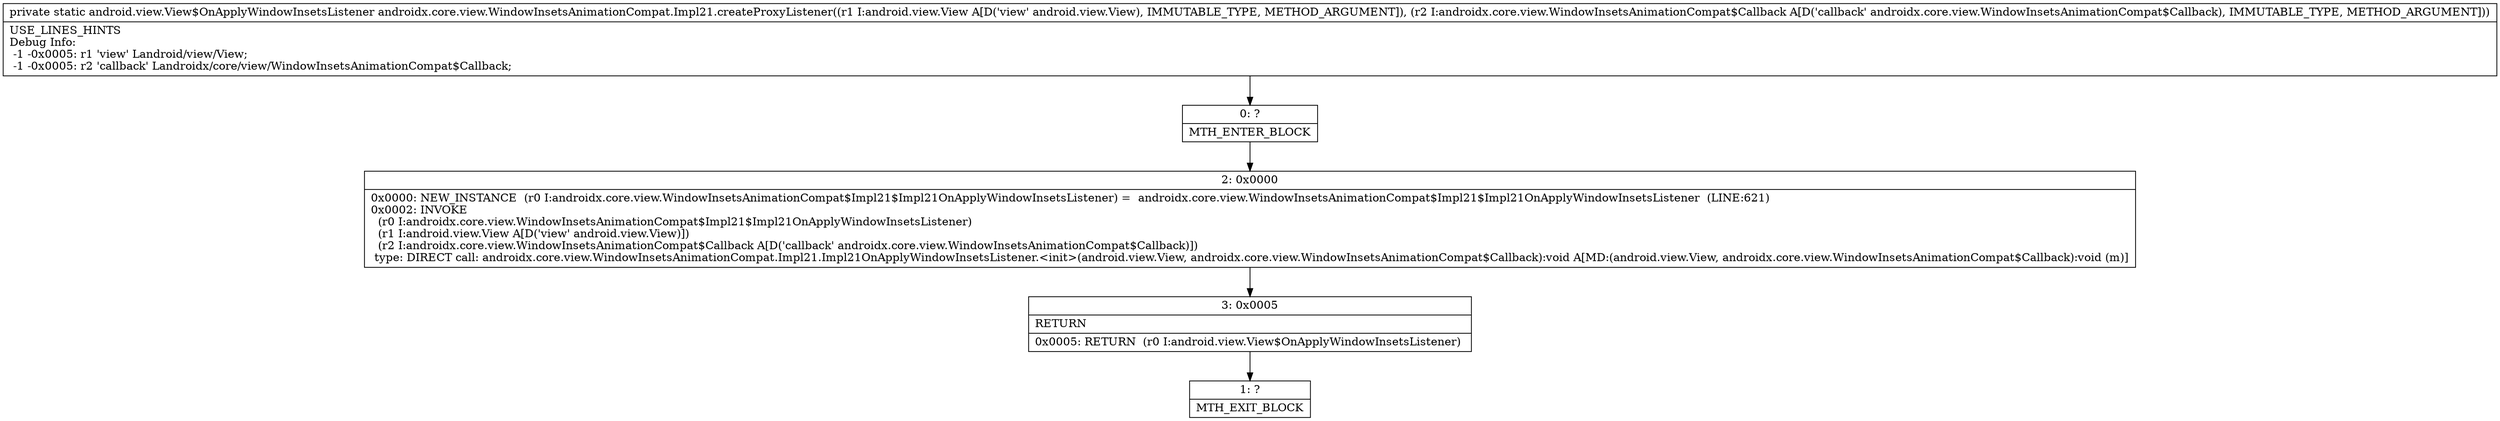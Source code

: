 digraph "CFG forandroidx.core.view.WindowInsetsAnimationCompat.Impl21.createProxyListener(Landroid\/view\/View;Landroidx\/core\/view\/WindowInsetsAnimationCompat$Callback;)Landroid\/view\/View$OnApplyWindowInsetsListener;" {
Node_0 [shape=record,label="{0\:\ ?|MTH_ENTER_BLOCK\l}"];
Node_2 [shape=record,label="{2\:\ 0x0000|0x0000: NEW_INSTANCE  (r0 I:androidx.core.view.WindowInsetsAnimationCompat$Impl21$Impl21OnApplyWindowInsetsListener) =  androidx.core.view.WindowInsetsAnimationCompat$Impl21$Impl21OnApplyWindowInsetsListener  (LINE:621)\l0x0002: INVOKE  \l  (r0 I:androidx.core.view.WindowInsetsAnimationCompat$Impl21$Impl21OnApplyWindowInsetsListener)\l  (r1 I:android.view.View A[D('view' android.view.View)])\l  (r2 I:androidx.core.view.WindowInsetsAnimationCompat$Callback A[D('callback' androidx.core.view.WindowInsetsAnimationCompat$Callback)])\l type: DIRECT call: androidx.core.view.WindowInsetsAnimationCompat.Impl21.Impl21OnApplyWindowInsetsListener.\<init\>(android.view.View, androidx.core.view.WindowInsetsAnimationCompat$Callback):void A[MD:(android.view.View, androidx.core.view.WindowInsetsAnimationCompat$Callback):void (m)]\l}"];
Node_3 [shape=record,label="{3\:\ 0x0005|RETURN\l|0x0005: RETURN  (r0 I:android.view.View$OnApplyWindowInsetsListener) \l}"];
Node_1 [shape=record,label="{1\:\ ?|MTH_EXIT_BLOCK\l}"];
MethodNode[shape=record,label="{private static android.view.View$OnApplyWindowInsetsListener androidx.core.view.WindowInsetsAnimationCompat.Impl21.createProxyListener((r1 I:android.view.View A[D('view' android.view.View), IMMUTABLE_TYPE, METHOD_ARGUMENT]), (r2 I:androidx.core.view.WindowInsetsAnimationCompat$Callback A[D('callback' androidx.core.view.WindowInsetsAnimationCompat$Callback), IMMUTABLE_TYPE, METHOD_ARGUMENT]))  | USE_LINES_HINTS\lDebug Info:\l  \-1 \-0x0005: r1 'view' Landroid\/view\/View;\l  \-1 \-0x0005: r2 'callback' Landroidx\/core\/view\/WindowInsetsAnimationCompat$Callback;\l}"];
MethodNode -> Node_0;Node_0 -> Node_2;
Node_2 -> Node_3;
Node_3 -> Node_1;
}

